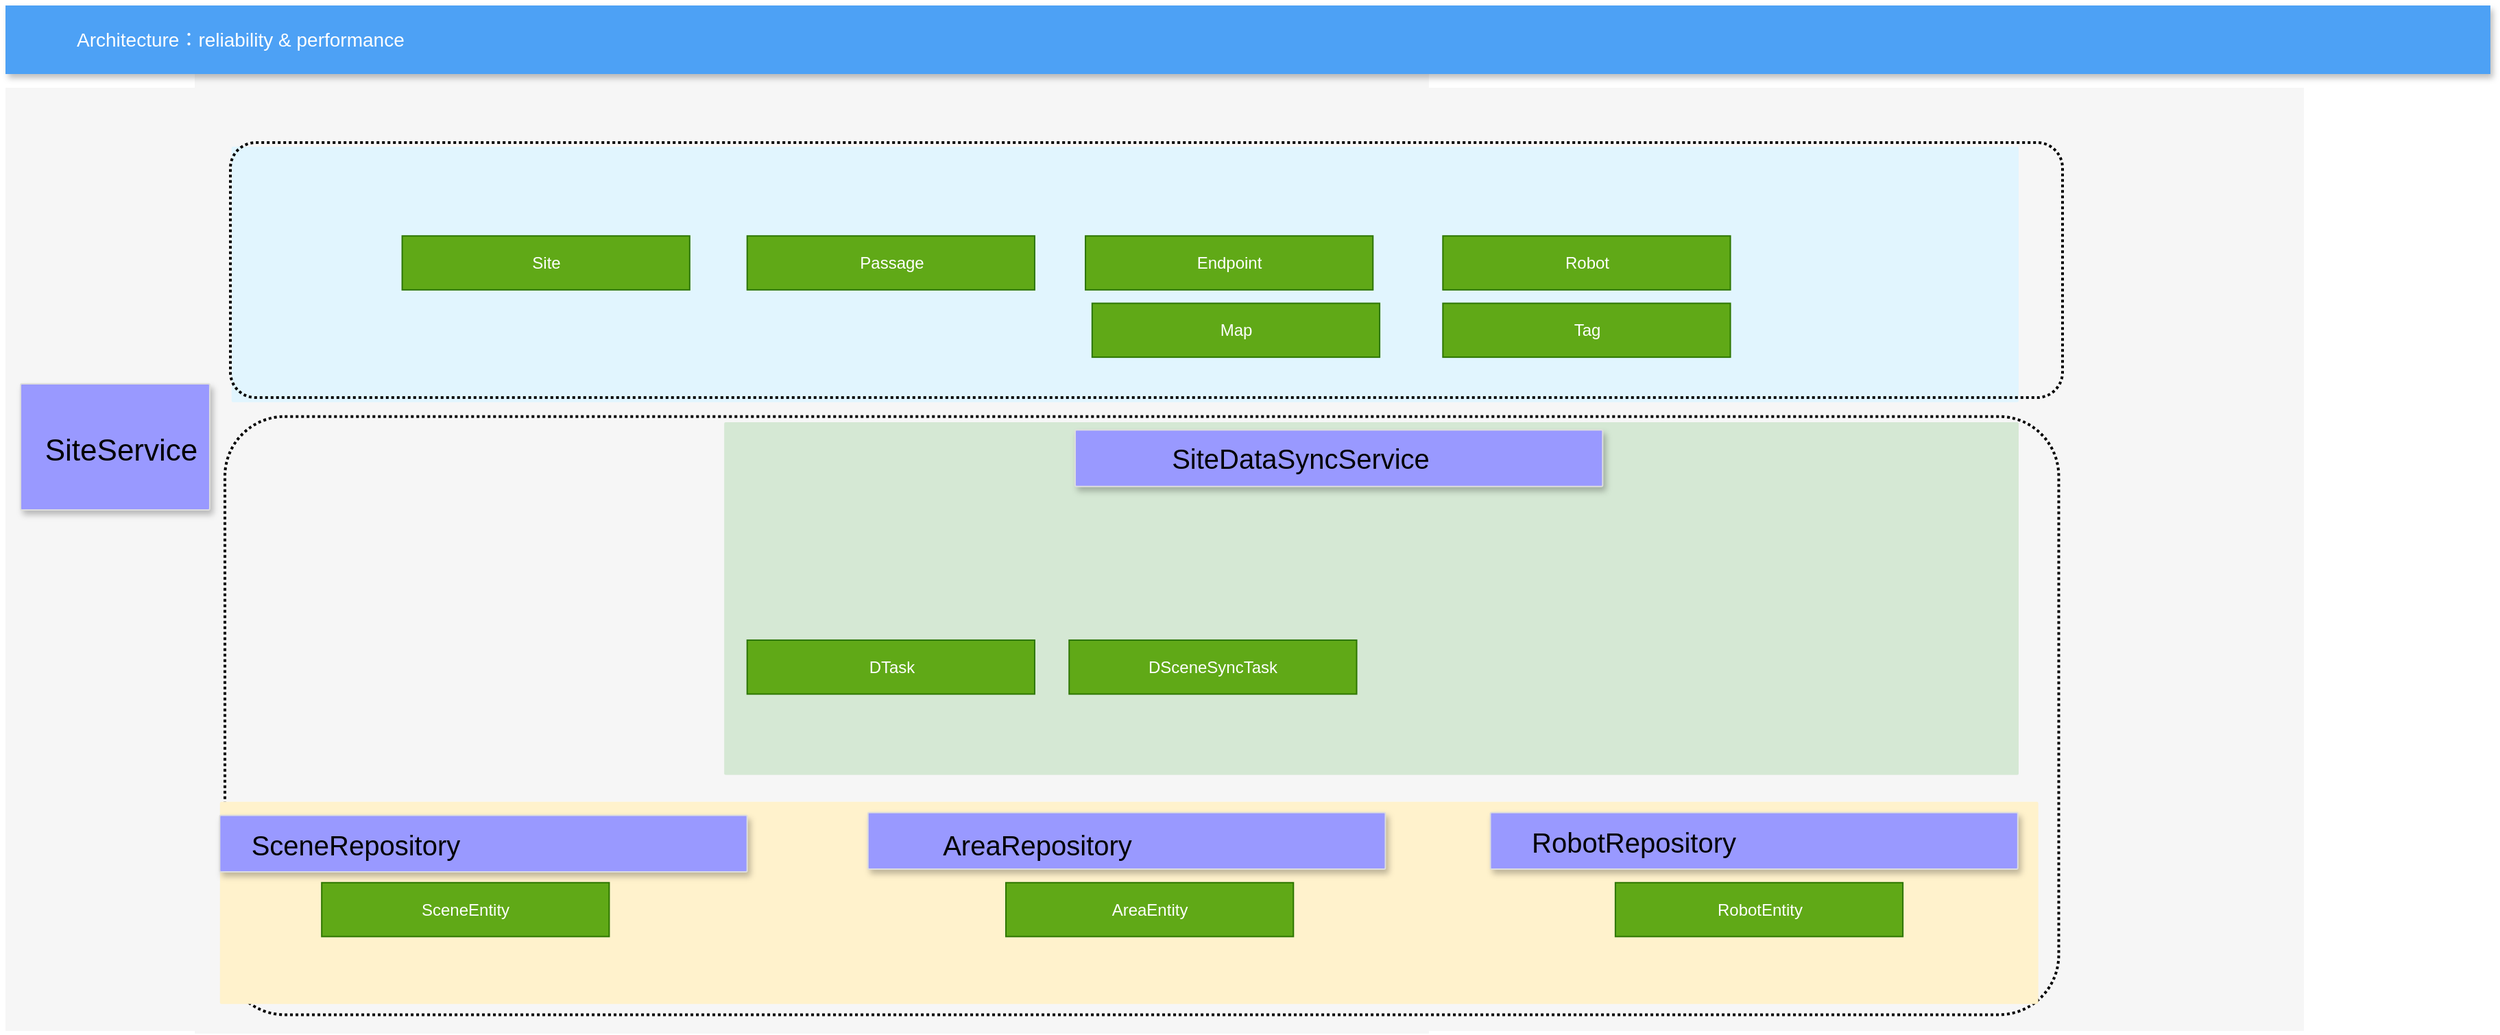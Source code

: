 <mxfile version="17.4.6" type="github">
  <diagram id="f106602c-feb2-e66a-4537-3a34d633f6aa" name="Page-1">
    <mxGraphModel dx="2060" dy="1194" grid="1" gridSize="4" guides="1" tooltips="1" connect="1" arrows="1" fold="1" page="1" pageScale="1" pageWidth="1169" pageHeight="827" background="none" math="0" shadow="0">
      <root>
        <mxCell id="0" />
        <mxCell id="1" parent="0" />
        <mxCell id="14" value="" style="fillColor=#F6F6F6;strokeColor=none;shadow=0;gradientColor=none;fontSize=14;align=left;spacing=10;fontColor=#717171;9E9E9E;verticalAlign=top;spacingTop=-4;fontStyle=0;spacingLeft=40;html=1;" parent="1" vertex="1">
          <mxGeometry x="150" y="90" width="900" height="700" as="geometry" />
        </mxCell>
        <mxCell id="580" value="" style="rounded=1;absoluteArcSize=1;arcSize=2;html=1;strokeColor=none;gradientColor=none;shadow=0;dashed=0;strokeColor=none;fontSize=12;fontColor=#9E9E9E;align=left;verticalAlign=top;spacing=10;spacingTop=-4;fillColor=#E1F5FE;" parent="14" vertex="1">
          <mxGeometry x="88.525" y="43.75" width="693.443" height="189.583" as="geometry" />
        </mxCell>
        <mxCell id="572" value="" style="strokeColor=#dddddd;fillColor=#9999FF;shadow=1;strokeWidth=1;rounded=1;absoluteArcSize=1;arcSize=2;fontSize=10;fontColor=#9E9E9E;align=center;html=1;" parent="14" vertex="1">
          <mxGeometry x="88.525" y="43.75" width="354.098" height="56.25" as="geometry" />
        </mxCell>
        <mxCell id="MLptsEWVuVLRwVdw8l3M-589" value="" style="rounded=1;absoluteArcSize=1;arcSize=2;html=1;strokeColor=#82b366;shadow=0;dashed=0;strokeColor=none;fontSize=12;align=left;verticalAlign=top;spacing=10;spacingTop=-4;fillColor=#d5e8d4;" parent="14" vertex="1">
          <mxGeometry x="281.426" y="240" width="506.567" height="270" as="geometry" />
        </mxCell>
        <mxCell id="MLptsEWVuVLRwVdw8l3M-590" value="" style="rounded=1;absoluteArcSize=1;arcSize=2;html=1;strokeColor=#d6b656;shadow=0;dashed=0;strokeColor=none;fontSize=12;align=left;verticalAlign=top;spacing=10;spacingTop=-4;fillColor=#fff2cc;" parent="14" vertex="1">
          <mxGeometry x="47.381" y="530" width="760.784" height="150" as="geometry" />
        </mxCell>
        <mxCell id="MLptsEWVuVLRwVdw8l3M-591" value="" style="strokeColor=#dddddd;fillColor=#9999FF;shadow=1;strokeWidth=1;rounded=1;absoluteArcSize=1;arcSize=2;fontSize=10;fontColor=#9E9E9E;align=center;html=1;" parent="14" vertex="1">
          <mxGeometry x="458.115" y="43.75" width="309.098" height="56.25" as="geometry" />
        </mxCell>
        <mxCell id="MLptsEWVuVLRwVdw8l3M-593" value="" style="strokeColor=#dddddd;fillColor=#9999FF;shadow=1;strokeWidth=1;rounded=1;absoluteArcSize=1;arcSize=2;fontSize=10;fontColor=#9E9E9E;align=center;html=1;" parent="14" vertex="1">
          <mxGeometry x="280.328" y="294" width="501.639" height="46" as="geometry" />
        </mxCell>
        <mxCell id="MLptsEWVuVLRwVdw8l3M-594" value="" style="strokeColor=#dddddd;fillColor=#9999FF;shadow=1;strokeWidth=1;rounded=1;absoluteArcSize=1;arcSize=2;fontSize=10;fontColor=#9E9E9E;align=center;html=1;" parent="14" vertex="1">
          <mxGeometry x="280.328" y="248" width="206.557" height="42" as="geometry" />
        </mxCell>
        <mxCell id="MLptsEWVuVLRwVdw8l3M-595" value="" style="rounded=1;arcSize=10;dashed=1;fillColor=none;gradientColor=none;dashPattern=1 1;strokeWidth=2;" parent="14" vertex="1">
          <mxGeometry x="90.056" y="101" width="675.422" height="129" as="geometry" />
        </mxCell>
        <mxCell id="MLptsEWVuVLRwVdw8l3M-596" value="Site" style="html=1;dashed=0;whitespace=wrap;fillColor=#60a917;fontColor=#ffffff;strokeColor=#2D7600;" parent="14" vertex="1">
          <mxGeometry x="155.347" y="110" width="112.57" height="40" as="geometry" />
        </mxCell>
        <mxCell id="MLptsEWVuVLRwVdw8l3M-597" value="Building" style="html=1;dashed=0;whitespace=wrap;fillColor=#60a917;fontColor=#ffffff;strokeColor=#2D7600;" parent="14" vertex="1">
          <mxGeometry x="155.347" y="160" width="112.57" height="40" as="geometry" />
        </mxCell>
        <mxCell id="MLptsEWVuVLRwVdw8l3M-598" value="" style="strokeColor=#dddddd;fillColor=#9999FF;shadow=1;strokeWidth=1;rounded=1;absoluteArcSize=1;arcSize=2;fontSize=10;fontColor=#9E9E9E;align=center;html=1;" parent="14" vertex="1">
          <mxGeometry x="83.87" y="540" width="206.557" height="42" as="geometry" />
        </mxCell>
        <mxCell id="MLptsEWVuVLRwVdw8l3M-599" value="Passage" style="html=1;dashed=0;whitespace=wrap;fillColor=#60a917;fontColor=#ffffff;strokeColor=#2D7600;" parent="14" vertex="1">
          <mxGeometry x="290.432" y="110" width="112.57" height="40" as="geometry" />
        </mxCell>
        <mxCell id="MLptsEWVuVLRwVdw8l3M-600" value="Floor" style="html=1;dashed=0;whitespace=wrap;fillColor=#60a917;fontColor=#ffffff;strokeColor=#2D7600;" parent="14" vertex="1">
          <mxGeometry x="290.432" y="160" width="112.57" height="40" as="geometry" />
        </mxCell>
        <mxCell id="MLptsEWVuVLRwVdw8l3M-601" value="Tag" style="html=1;dashed=0;whitespace=wrap;fillColor=#60a917;fontColor=#ffffff;strokeColor=#2D7600;" parent="14" vertex="1">
          <mxGeometry x="562.852" y="160" width="112.57" height="40" as="geometry" />
        </mxCell>
        <mxCell id="MLptsEWVuVLRwVdw8l3M-602" value="Endpoint" style="html=1;dashed=0;whitespace=wrap;fillColor=#60a917;fontColor=#ffffff;strokeColor=#2D7600;" parent="14" vertex="1">
          <mxGeometry x="422.893" y="110" width="112.57" height="40" as="geometry" />
        </mxCell>
        <mxCell id="MLptsEWVuVLRwVdw8l3M-603" value="Map" style="html=1;dashed=0;whitespace=wrap;fillColor=#60a917;fontColor=#ffffff;strokeColor=#2D7600;" parent="14" vertex="1">
          <mxGeometry x="425.516" y="160" width="112.57" height="40" as="geometry" />
        </mxCell>
        <mxCell id="MLptsEWVuVLRwVdw8l3M-604" value="DScene" style="html=1;dashed=0;whitespace=wrap;fillColor=#60a917;fontColor=#ffffff;strokeColor=#2D7600;" parent="14" vertex="1">
          <mxGeometry x="290.432" y="360" width="112.57" height="40" as="geometry" />
        </mxCell>
        <mxCell id="MLptsEWVuVLRwVdw8l3M-605" value="DArea" style="html=1;dashed=0;whitespace=wrap;fillColor=#60a917;fontColor=#ffffff;strokeColor=#2D7600;" parent="14" vertex="1">
          <mxGeometry x="416.51" y="360" width="112.57" height="40" as="geometry" />
        </mxCell>
        <mxCell id="MLptsEWVuVLRwVdw8l3M-606" value="DTag" style="html=1;dashed=0;whitespace=wrap;fillColor=#60a917;fontColor=#ffffff;strokeColor=#2D7600;" parent="14" vertex="1">
          <mxGeometry x="668.105" y="360" width="112.57" height="40" as="geometry" />
        </mxCell>
        <mxCell id="MLptsEWVuVLRwVdw8l3M-607" value="&lt;span style=&quot;font-size: 22px&quot;&gt;SiteService&lt;/span&gt;" style="text;html=1;resizable=0;autosize=1;align=center;verticalAlign=middle;points=[];fillColor=none;strokeColor=none;rounded=0;" parent="14" vertex="1">
          <mxGeometry x="192.405" y="70" width="130" height="20" as="geometry" />
        </mxCell>
        <mxCell id="MLptsEWVuVLRwVdw8l3M-608" value="SiteSyncService" style="text;html=1;resizable=0;autosize=1;align=center;verticalAlign=middle;points=[];fillColor=none;strokeColor=none;rounded=0;fontSize=22;" parent="14" vertex="1">
          <mxGeometry x="495.31" y="65" width="180" height="30" as="geometry" />
        </mxCell>
        <mxCell id="MLptsEWVuVLRwVdw8l3M-609" value="SceneService" style="text;html=1;resizable=0;autosize=1;align=center;verticalAlign=middle;points=[];fillColor=none;strokeColor=none;rounded=0;fontSize=22;" parent="14" vertex="1">
          <mxGeometry x="428.522" y="309" width="150" height="30" as="geometry" />
        </mxCell>
        <mxCell id="MLptsEWVuVLRwVdw8l3M-610" value="&lt;font style=&quot;font-size: 20px&quot;&gt;SiteDataSyncService&lt;/font&gt;" style="text;html=1;resizable=0;autosize=1;align=center;verticalAlign=middle;points=[];fillColor=none;strokeColor=none;rounded=0;fontSize=22;" parent="14" vertex="1">
          <mxGeometry x="271.036" y="254" width="200" height="30" as="geometry" />
        </mxCell>
        <mxCell id="MLptsEWVuVLRwVdw8l3M-611" value="" style="strokeColor=#dddddd;fillColor=#9999FF;shadow=1;strokeWidth=1;rounded=1;absoluteArcSize=1;arcSize=2;fontSize=10;fontColor=#9E9E9E;align=center;html=1;" parent="14" vertex="1">
          <mxGeometry x="574.114" y="248" width="206.557" height="42" as="geometry" />
        </mxCell>
        <mxCell id="MLptsEWVuVLRwVdw8l3M-612" value="TaskService" style="text;html=1;resizable=0;autosize=1;align=center;verticalAlign=middle;points=[];fillColor=none;strokeColor=none;rounded=0;fontSize=20;" parent="14" vertex="1">
          <mxGeometry x="619.137" y="254" width="120" height="30" as="geometry" />
        </mxCell>
        <mxCell id="MLptsEWVuVLRwVdw8l3M-613" value="Robot" style="html=1;dashed=0;whitespace=wrap;fillColor=#60a917;fontColor=#ffffff;strokeColor=#2D7600;" parent="14" vertex="1">
          <mxGeometry x="562.852" y="110" width="112.57" height="40" as="geometry" />
        </mxCell>
        <mxCell id="MLptsEWVuVLRwVdw8l3M-614" value="DPassge" style="html=1;dashed=0;whitespace=wrap;fillColor=#60a917;fontColor=#ffffff;strokeColor=#2D7600;" parent="14" vertex="1">
          <mxGeometry x="540.338" y="360" width="112.57" height="40" as="geometry" />
        </mxCell>
        <mxCell id="MLptsEWVuVLRwVdw8l3M-615" value="DTask" style="html=1;dashed=0;whitespace=wrap;fillColor=#60a917;fontColor=#ffffff;strokeColor=#2D7600;" parent="14" vertex="1">
          <mxGeometry x="290.432" y="410" width="112.57" height="40" as="geometry" />
        </mxCell>
        <mxCell id="MLptsEWVuVLRwVdw8l3M-616" value="DSceneSyncTask" style="html=1;dashed=0;whitespace=wrap;fillColor=#60a917;fontColor=#ffffff;strokeColor=#2D7600;" parent="14" vertex="1">
          <mxGeometry x="416.51" y="410" width="112.57" height="40" as="geometry" />
        </mxCell>
        <mxCell id="MLptsEWVuVLRwVdw8l3M-617" value="graph.*" style="html=1;dashed=0;whitespace=wrap;fillColor=#60a917;fontColor=#ffffff;strokeColor=#2D7600;" parent="14" vertex="1">
          <mxGeometry x="360.225" y="460" width="258.912" height="40" as="geometry" />
        </mxCell>
        <mxCell id="MLptsEWVuVLRwVdw8l3M-619" value="SceneRepository" style="text;html=1;resizable=0;autosize=1;align=center;verticalAlign=middle;points=[];fillColor=none;strokeColor=none;rounded=0;fontSize=20;" parent="14" vertex="1">
          <mxGeometry x="91.463" y="546" width="170" height="30" as="geometry" />
        </mxCell>
        <mxCell id="MLptsEWVuVLRwVdw8l3M-620" value="SceneEntity" style="html=1;dashed=0;whitespace=wrap;fillColor=#60a917;fontColor=#ffffff;strokeColor=#2D7600;" parent="14" vertex="1">
          <mxGeometry x="123.827" y="590" width="112.57" height="40" as="geometry" />
        </mxCell>
        <mxCell id="MLptsEWVuVLRwVdw8l3M-621" value="" style="strokeColor=#dddddd;fillColor=#9999FF;shadow=1;strokeWidth=1;rounded=1;absoluteArcSize=1;arcSize=2;fontSize=10;fontColor=#9E9E9E;align=center;html=1;" parent="14" vertex="1">
          <mxGeometry x="337.711" y="538" width="202.627" height="42" as="geometry" />
        </mxCell>
        <mxCell id="MLptsEWVuVLRwVdw8l3M-622" value="AreaRepository" style="text;html=1;resizable=0;autosize=1;align=center;verticalAlign=middle;points=[];fillColor=none;strokeColor=none;rounded=0;fontSize=20;" parent="14" vertex="1">
          <mxGeometry x="363.602" y="546" width="150" height="30" as="geometry" />
        </mxCell>
        <mxCell id="MLptsEWVuVLRwVdw8l3M-623" value="AreaEntity" style="html=1;dashed=0;whitespace=wrap;fillColor=#60a917;fontColor=#ffffff;strokeColor=#2D7600;" parent="14" vertex="1">
          <mxGeometry x="391.745" y="590" width="112.57" height="40" as="geometry" />
        </mxCell>
        <mxCell id="MLptsEWVuVLRwVdw8l3M-624" value="" style="strokeColor=#dddddd;fillColor=#9999FF;shadow=1;strokeWidth=1;rounded=1;absoluteArcSize=1;arcSize=2;fontSize=10;fontColor=#9E9E9E;align=center;html=1;" parent="14" vertex="1">
          <mxGeometry x="581.431" y="538" width="206.557" height="42" as="geometry" />
        </mxCell>
        <mxCell id="MLptsEWVuVLRwVdw8l3M-625" value="RobotRepository" style="text;html=1;resizable=0;autosize=1;align=center;verticalAlign=middle;points=[];fillColor=none;strokeColor=none;rounded=0;fontSize=20;" parent="14" vertex="1">
          <mxGeometry x="594.653" y="544" width="160" height="30" as="geometry" />
        </mxCell>
        <mxCell id="MLptsEWVuVLRwVdw8l3M-626" value="RobotEntity" style="html=1;dashed=0;whitespace=wrap;fillColor=#60a917;fontColor=#ffffff;strokeColor=#2D7600;" parent="14" vertex="1">
          <mxGeometry x="630.394" y="590" width="112.57" height="40" as="geometry" />
        </mxCell>
        <mxCell id="2" value="Architecture：reliability &amp;amp; performance" style="fillColor=#4DA1F5;strokeColor=none;shadow=1;gradientColor=none;fontSize=14;align=left;spacingLeft=50;fontColor=#ffffff;html=1;" parent="1" vertex="1">
          <mxGeometry x="12" y="40" width="1812" height="50" as="geometry" />
        </mxCell>
        <mxCell id="MLptsEWVuVLRwVdw8l3M-627" value="" style="fillColor=#F6F6F6;strokeColor=none;shadow=0;gradientColor=none;fontSize=14;align=left;spacing=10;fontColor=#717171;9E9E9E;verticalAlign=top;spacingTop=-4;fontStyle=0;spacingLeft=40;html=1;" parent="1" vertex="1">
          <mxGeometry x="12" y="100" width="1676" height="688" as="geometry" />
        </mxCell>
        <mxCell id="MLptsEWVuVLRwVdw8l3M-724" value="" style="rounded=1;arcSize=10;dashed=1;fillColor=none;gradientColor=none;dashPattern=1 1;strokeWidth=2;" parent="MLptsEWVuVLRwVdw8l3M-627" vertex="1">
          <mxGeometry x="160" y="239.82" width="1337.23" height="436.39" as="geometry" />
        </mxCell>
        <mxCell id="MLptsEWVuVLRwVdw8l3M-628" value="" style="rounded=1;absoluteArcSize=1;arcSize=2;html=1;strokeColor=none;gradientColor=none;shadow=0;dashed=0;strokeColor=none;fontSize=12;fontColor=#9E9E9E;align=left;verticalAlign=top;spacing=10;spacingTop=-4;fillColor=#E1F5FE;" parent="MLptsEWVuVLRwVdw8l3M-627" vertex="1">
          <mxGeometry x="164.85" y="43" width="1303.15" height="186.33" as="geometry" />
        </mxCell>
        <mxCell id="MLptsEWVuVLRwVdw8l3M-630" value="" style="rounded=1;absoluteArcSize=1;arcSize=2;html=1;strokeColor=#82b366;shadow=0;dashed=0;strokeColor=none;fontSize=12;align=left;verticalAlign=top;spacing=10;spacingTop=-4;fillColor=#d5e8d4;" parent="MLptsEWVuVLRwVdw8l3M-627" vertex="1">
          <mxGeometry x="524.08" y="244" width="943.92" height="257.26" as="geometry" />
        </mxCell>
        <mxCell id="MLptsEWVuVLRwVdw8l3M-631" value="" style="rounded=1;absoluteArcSize=1;arcSize=2;html=1;strokeColor=#d6b656;shadow=0;dashed=0;strokeColor=none;fontSize=12;align=left;verticalAlign=top;spacing=10;spacingTop=-4;fillColor=#fff2cc;" parent="MLptsEWVuVLRwVdw8l3M-627" vertex="1">
          <mxGeometry x="156.427" y="520.914" width="1325.902" height="147.429" as="geometry" />
        </mxCell>
        <mxCell id="MLptsEWVuVLRwVdw8l3M-634" value="" style="strokeColor=#dddddd;fillColor=#9999FF;shadow=1;strokeWidth=1;rounded=1;absoluteArcSize=1;arcSize=2;fontSize=10;fontColor=#9E9E9E;align=center;html=1;" parent="MLptsEWVuVLRwVdw8l3M-627" vertex="1">
          <mxGeometry x="780.003" y="249.649" width="384.656" height="41.28" as="geometry" />
        </mxCell>
        <mxCell id="MLptsEWVuVLRwVdw8l3M-635" value="" style="rounded=1;arcSize=10;dashed=1;fillColor=none;gradientColor=none;dashPattern=1 1;strokeWidth=2;" parent="MLptsEWVuVLRwVdw8l3M-627" vertex="1">
          <mxGeometry x="164" y="40" width="1336" height="186.06" as="geometry" />
        </mxCell>
        <mxCell id="MLptsEWVuVLRwVdw8l3M-636" value="Site" style="html=1;dashed=0;whitespace=wrap;fillColor=#60a917;fontColor=#ffffff;strokeColor=#2D7600;" parent="MLptsEWVuVLRwVdw8l3M-627" vertex="1">
          <mxGeometry x="289.291" y="108.114" width="209.631" height="39.314" as="geometry" />
        </mxCell>
        <mxCell id="MLptsEWVuVLRwVdw8l3M-638" value="" style="strokeColor=#dddddd;fillColor=#9999FF;shadow=1;strokeWidth=1;rounded=1;absoluteArcSize=1;arcSize=2;fontSize=10;fontColor=#9E9E9E;align=center;html=1;" parent="MLptsEWVuVLRwVdw8l3M-627" vertex="1">
          <mxGeometry x="156.185" y="530.743" width="384.656" height="41.28" as="geometry" />
        </mxCell>
        <mxCell id="MLptsEWVuVLRwVdw8l3M-639" value="Passage" style="html=1;dashed=0;whitespace=wrap;fillColor=#60a917;fontColor=#ffffff;strokeColor=#2D7600;" parent="MLptsEWVuVLRwVdw8l3M-627" vertex="1">
          <mxGeometry x="540.848" y="108.114" width="209.631" height="39.314" as="geometry" />
        </mxCell>
        <mxCell id="MLptsEWVuVLRwVdw8l3M-641" value="Tag" style="html=1;dashed=0;whitespace=wrap;fillColor=#60a917;fontColor=#ffffff;strokeColor=#2D7600;" parent="MLptsEWVuVLRwVdw8l3M-627" vertex="1">
          <mxGeometry x="1048.155" y="157.257" width="209.631" height="39.314" as="geometry" />
        </mxCell>
        <mxCell id="MLptsEWVuVLRwVdw8l3M-642" value="Endpoint" style="html=1;dashed=0;whitespace=wrap;fillColor=#60a917;fontColor=#ffffff;strokeColor=#2D7600;" parent="MLptsEWVuVLRwVdw8l3M-627" vertex="1">
          <mxGeometry x="787.521" y="108.114" width="209.631" height="39.314" as="geometry" />
        </mxCell>
        <mxCell id="MLptsEWVuVLRwVdw8l3M-643" value="Map" style="html=1;dashed=0;whitespace=wrap;fillColor=#60a917;fontColor=#ffffff;strokeColor=#2D7600;" parent="MLptsEWVuVLRwVdw8l3M-627" vertex="1">
          <mxGeometry x="792.405" y="157.257" width="209.631" height="39.314" as="geometry" />
        </mxCell>
        <mxCell id="MLptsEWVuVLRwVdw8l3M-650" value="&lt;font style=&quot;font-size: 20px&quot;&gt;SiteDataSyncService&lt;/font&gt;" style="text;html=1;resizable=0;autosize=1;align=center;verticalAlign=middle;points=[];fillColor=none;strokeColor=none;rounded=0;fontSize=22;" parent="MLptsEWVuVLRwVdw8l3M-627" vertex="1">
          <mxGeometry x="843.999" y="255.996" width="200" height="30" as="geometry" />
        </mxCell>
        <mxCell id="MLptsEWVuVLRwVdw8l3M-653" value="Robot" style="html=1;dashed=0;whitespace=wrap;fillColor=#60a917;fontColor=#ffffff;strokeColor=#2D7600;" parent="MLptsEWVuVLRwVdw8l3M-627" vertex="1">
          <mxGeometry x="1048.155" y="108.114" width="209.631" height="39.314" as="geometry" />
        </mxCell>
        <mxCell id="MLptsEWVuVLRwVdw8l3M-655" value="DTask" style="html=1;dashed=0;whitespace=wrap;fillColor=#60a917;fontColor=#ffffff;strokeColor=#2D7600;" parent="MLptsEWVuVLRwVdw8l3M-627" vertex="1">
          <mxGeometry x="540.848" y="402.971" width="209.631" height="39.314" as="geometry" />
        </mxCell>
        <mxCell id="MLptsEWVuVLRwVdw8l3M-656" value="DSceneSyncTask" style="html=1;dashed=0;whitespace=wrap;fillColor=#60a917;fontColor=#ffffff;strokeColor=#2D7600;" parent="MLptsEWVuVLRwVdw8l3M-627" vertex="1">
          <mxGeometry x="775.635" y="402.971" width="209.631" height="39.314" as="geometry" />
        </mxCell>
        <mxCell id="MLptsEWVuVLRwVdw8l3M-658" value="SceneRepository" style="text;html=1;resizable=0;autosize=1;align=center;verticalAlign=middle;points=[];fillColor=none;strokeColor=none;rounded=0;fontSize=20;" parent="MLptsEWVuVLRwVdw8l3M-627" vertex="1">
          <mxGeometry x="170.325" y="536.64" width="170" height="30" as="geometry" />
        </mxCell>
        <mxCell id="MLptsEWVuVLRwVdw8l3M-659" value="SceneEntity" style="html=1;dashed=0;whitespace=wrap;fillColor=#60a917;fontColor=#ffffff;strokeColor=#2D7600;" parent="MLptsEWVuVLRwVdw8l3M-627" vertex="1">
          <mxGeometry x="230.594" y="579.886" width="209.631" height="39.314" as="geometry" />
        </mxCell>
        <mxCell id="MLptsEWVuVLRwVdw8l3M-660" value="" style="strokeColor=#dddddd;fillColor=#9999FF;shadow=1;strokeWidth=1;rounded=1;absoluteArcSize=1;arcSize=2;fontSize=10;fontColor=#9E9E9E;align=center;html=1;" parent="MLptsEWVuVLRwVdw8l3M-627" vertex="1">
          <mxGeometry x="628.893" y="528.777" width="377.336" height="41.28" as="geometry" />
        </mxCell>
        <mxCell id="MLptsEWVuVLRwVdw8l3M-661" value="AreaRepository" style="text;html=1;resizable=0;autosize=1;align=center;verticalAlign=middle;points=[];fillColor=none;strokeColor=none;rounded=0;fontSize=20;" parent="MLptsEWVuVLRwVdw8l3M-627" vertex="1">
          <mxGeometry x="677.108" y="536.64" width="150" height="30" as="geometry" />
        </mxCell>
        <mxCell id="MLptsEWVuVLRwVdw8l3M-662" value="AreaEntity" style="html=1;dashed=0;whitespace=wrap;fillColor=#60a917;fontColor=#ffffff;strokeColor=#2D7600;" parent="MLptsEWVuVLRwVdw8l3M-627" vertex="1">
          <mxGeometry x="729.516" y="579.886" width="209.631" height="39.314" as="geometry" />
        </mxCell>
        <mxCell id="MLptsEWVuVLRwVdw8l3M-663" value="" style="strokeColor=#dddddd;fillColor=#9999FF;shadow=1;strokeWidth=1;rounded=1;absoluteArcSize=1;arcSize=2;fontSize=10;fontColor=#9E9E9E;align=center;html=1;" parent="MLptsEWVuVLRwVdw8l3M-627" vertex="1">
          <mxGeometry x="1082.754" y="528.777" width="384.656" height="41.28" as="geometry" />
        </mxCell>
        <mxCell id="MLptsEWVuVLRwVdw8l3M-664" value="RobotRepository" style="text;html=1;resizable=0;autosize=1;align=center;verticalAlign=middle;points=[];fillColor=none;strokeColor=none;rounded=0;fontSize=20;" parent="MLptsEWVuVLRwVdw8l3M-627" vertex="1">
          <mxGeometry x="1107.376" y="534.674" width="160" height="30" as="geometry" />
        </mxCell>
        <mxCell id="MLptsEWVuVLRwVdw8l3M-665" value="RobotEntity" style="html=1;dashed=0;whitespace=wrap;fillColor=#60a917;fontColor=#ffffff;strokeColor=#2D7600;" parent="MLptsEWVuVLRwVdw8l3M-627" vertex="1">
          <mxGeometry x="1173.934" y="579.886" width="209.631" height="39.314" as="geometry" />
        </mxCell>
        <mxCell id="MLptsEWVuVLRwVdw8l3M-629" value="" style="strokeColor=#dddddd;fillColor=#9999FF;shadow=1;strokeWidth=1;rounded=1;absoluteArcSize=1;arcSize=2;fontSize=10;fontColor=#9E9E9E;align=center;html=1;" parent="MLptsEWVuVLRwVdw8l3M-627" vertex="1">
          <mxGeometry x="10.98" y="216" width="137.99" height="92" as="geometry" />
        </mxCell>
        <mxCell id="MLptsEWVuVLRwVdw8l3M-647" value="&lt;span style=&quot;font-size: 22px&quot;&gt;SiteService&lt;/span&gt;" style="text;html=1;resizable=0;autosize=1;align=center;verticalAlign=middle;points=[];fillColor=none;strokeColor=none;rounded=0;" parent="MLptsEWVuVLRwVdw8l3M-627" vertex="1">
          <mxGeometry x="18.971" y="254.65" width="130" height="20" as="geometry" />
        </mxCell>
      </root>
    </mxGraphModel>
  </diagram>
</mxfile>
